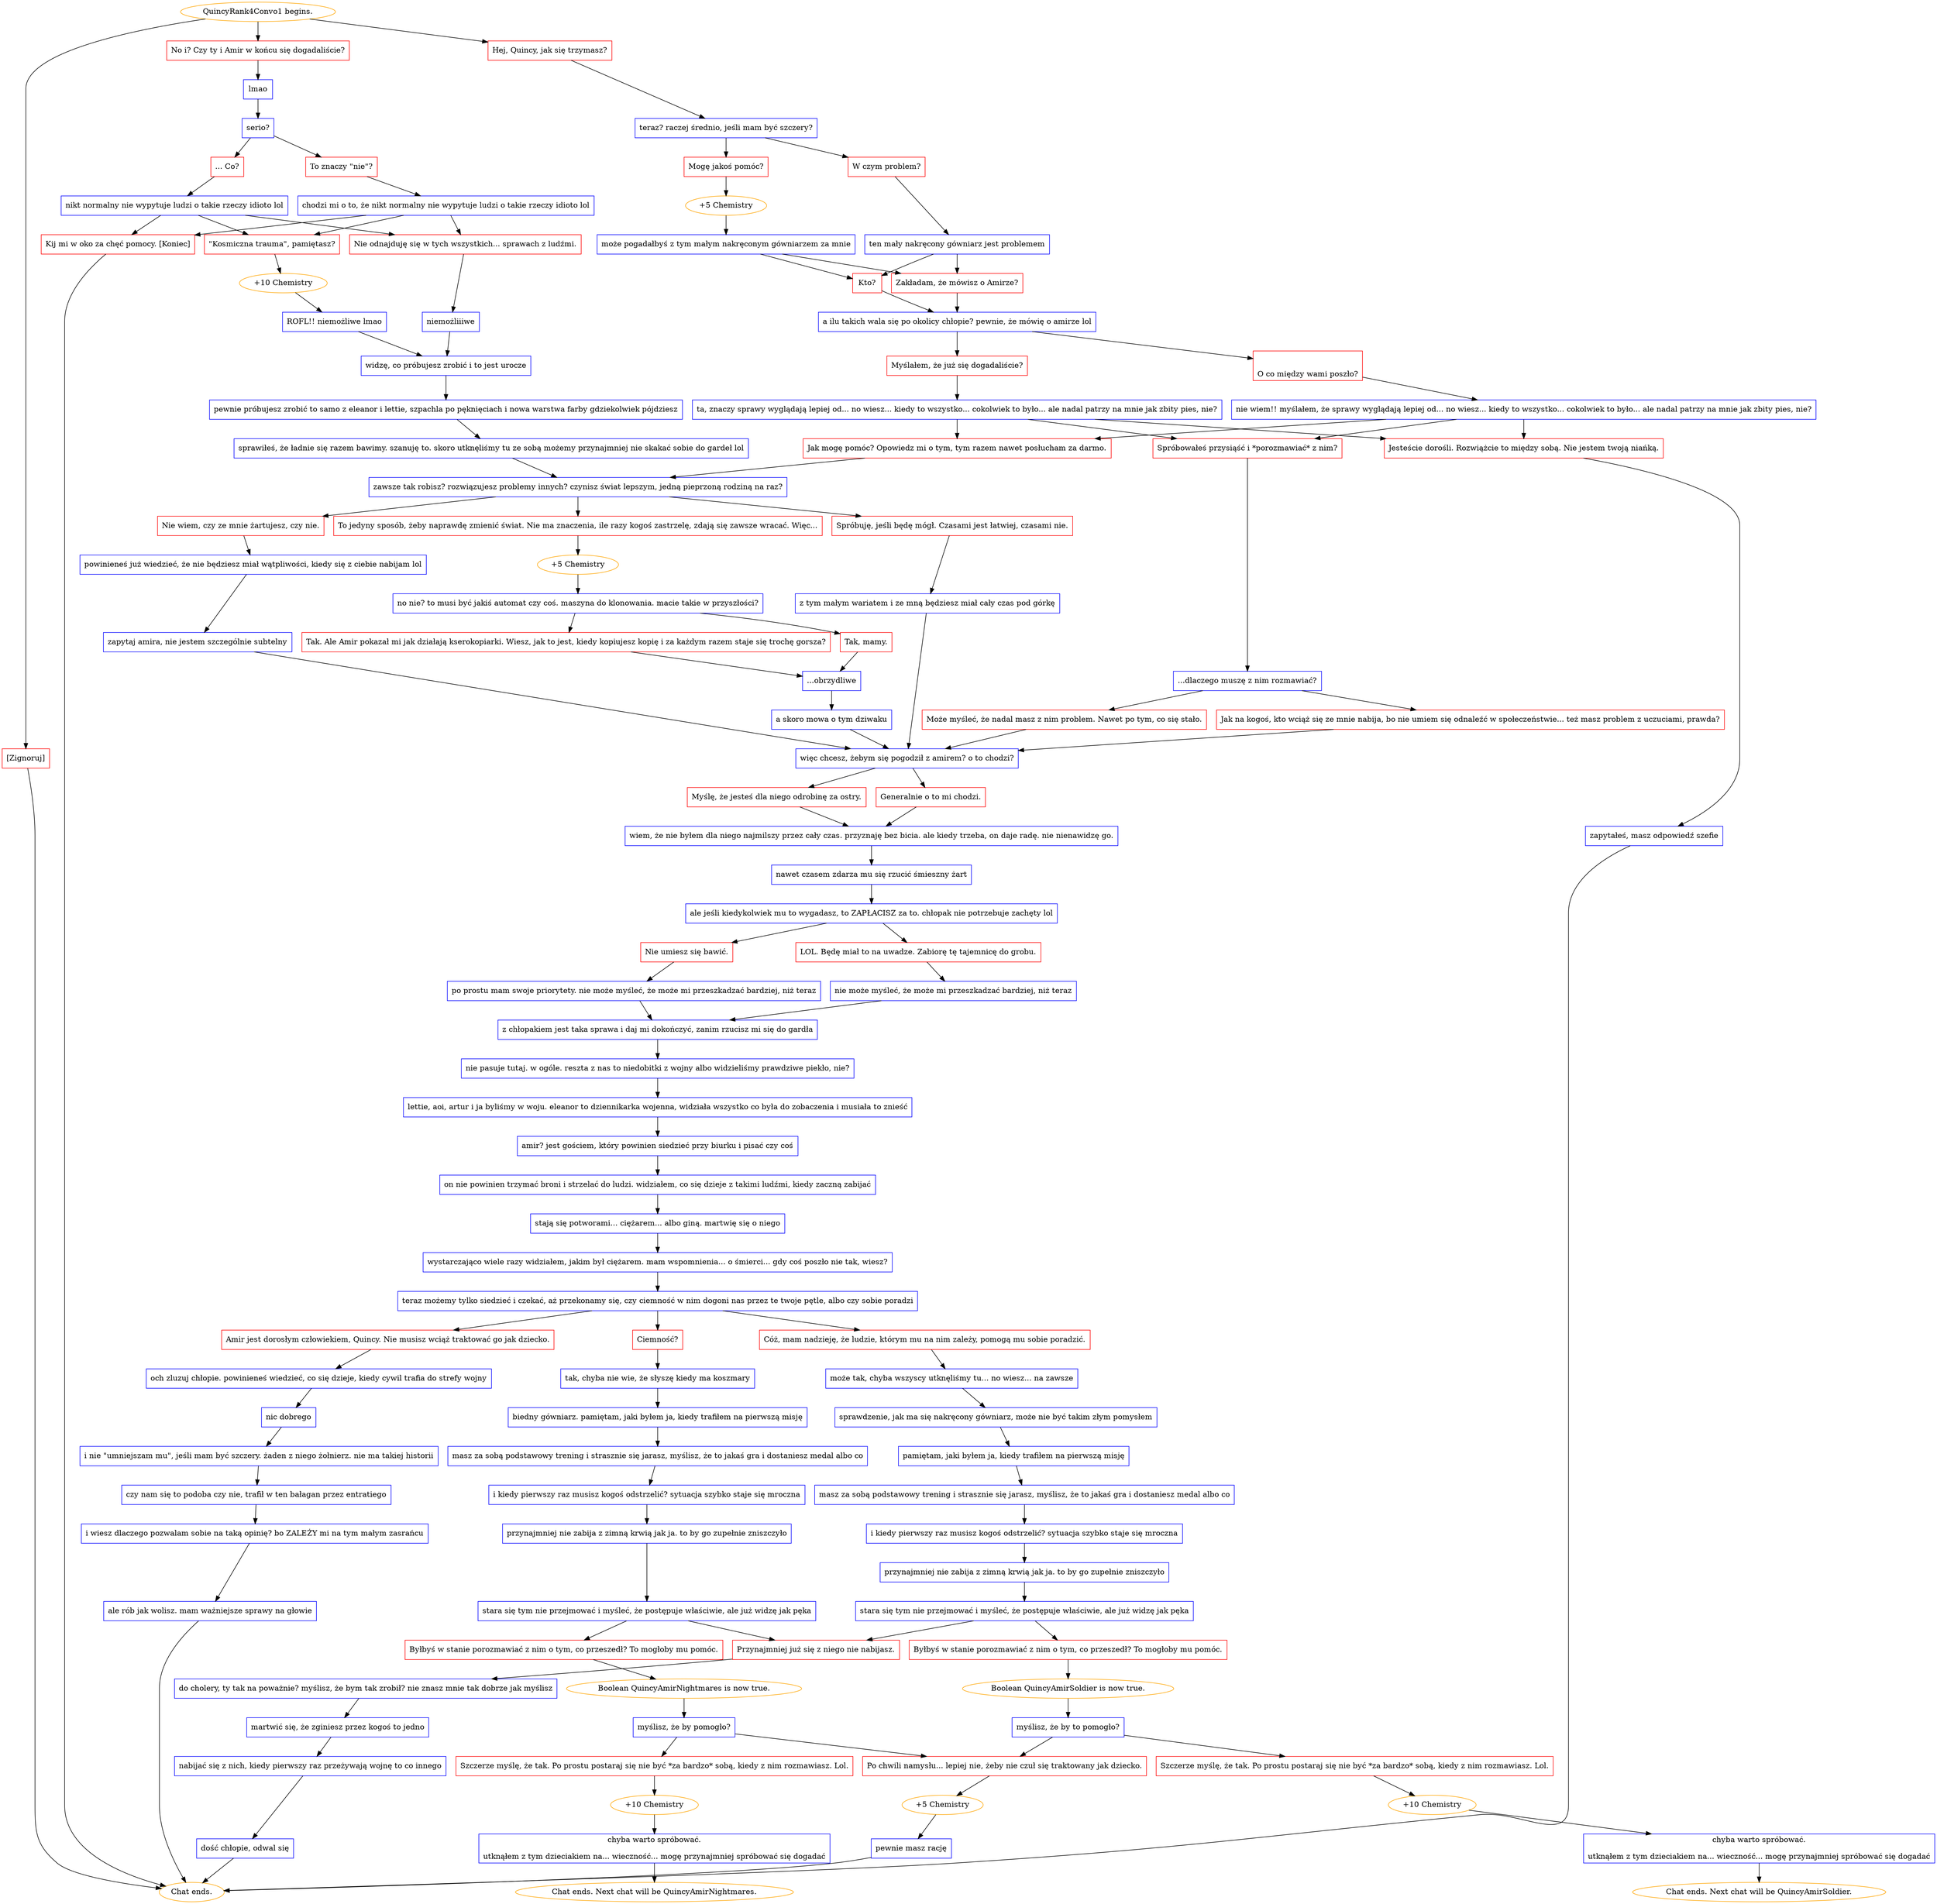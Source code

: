digraph {
	"QuincyRank4Convo1 begins." [color=orange];
		"QuincyRank4Convo1 begins." -> j3047397873;
		"QuincyRank4Convo1 begins." -> j173974488;
		"QuincyRank4Convo1 begins." -> j3674632450;
	j3047397873 [label="Hej, Quincy, jak się trzymasz?",shape=box,color=red];
		j3047397873 -> j3881877630;
	j173974488 [label="No i? Czy ty i Amir w końcu się dogadaliście?",shape=box,color=red];
		j173974488 -> j4191050593;
	j3674632450 [label="[Zignoruj]",shape=box,color=red];
		j3674632450 -> "Chat ends.";
	j3881877630 [label="teraz? raczej średnio, jeśli mam być szczery?",shape=box,color=blue];
		j3881877630 -> j1119663855;
		j3881877630 -> j4186080523;
	j4191050593 [label="lmao",shape=box,color=blue];
		j4191050593 -> j994131449;
	"Chat ends." [color=orange];
	j1119663855 [label="W czym problem?",shape=box,color=red];
		j1119663855 -> j1126021808;
	j4186080523 [label="Mogę jakoś pomóc?",shape=box,color=red];
		j4186080523 -> j3448707145;
	j994131449 [label="serio?",shape=box,color=blue];
		j994131449 -> j2545991064;
		j994131449 -> j3967655892;
	j1126021808 [label="ten mały nakręcony gówniarz jest problemem",shape=box,color=blue];
		j1126021808 -> j468319281;
		j1126021808 -> j2474281621;
	j3448707145 [label="+5 Chemistry",color=orange];
		j3448707145 -> j3303231072;
	j2545991064 [label="... Co?",shape=box,color=red];
		j2545991064 -> j1336583444;
	j3967655892 [label="To znaczy \"nie\"?",shape=box,color=red];
		j3967655892 -> j1685786673;
	j468319281 [label="Zakładam, że mówisz o Amirze?",shape=box,color=red];
		j468319281 -> j543899400;
	j2474281621 [label="Kto?",shape=box,color=red];
		j2474281621 -> j543899400;
	j3303231072 [label="może pogadałbyś z tym małym nakręconym gówniarzem za mnie",shape=box,color=blue];
		j3303231072 -> j468319281;
		j3303231072 -> j2474281621;
	j1336583444 [label="nikt normalny nie wypytuje ludzi o takie rzeczy idioto lol",shape=box,color=blue];
		j1336583444 -> j2862765950;
		j1336583444 -> j214863697;
		j1336583444 -> j2704205209;
	j1685786673 [label="chodzi mi o to, że nikt normalny nie wypytuje ludzi o takie rzeczy idioto lol",shape=box,color=blue];
		j1685786673 -> j2862765950;
		j1685786673 -> j214863697;
		j1685786673 -> j2704205209;
	j543899400 [label="a ilu takich wala się po okolicy chłopie? pewnie, że mówię o amirze lol",shape=box,color=blue];
		j543899400 -> j3757572688;
		j543899400 -> j268891767;
	j2862765950 [label="Nie odnajduję się w tych wszystkich... sprawach z ludźmi.",shape=box,color=red];
		j2862765950 -> j3196678534;
	j214863697 [label="\"Kosmiczna trauma\", pamiętasz?",shape=box,color=red];
		j214863697 -> j2338876517;
	j2704205209 [label="Kij mi w oko za chęć pomocy. [Koniec]",shape=box,color=red];
		j2704205209 -> "Chat ends.";
	j3757572688 [label="Myślałem, że już się dogadaliście?",shape=box,color=red];
		j3757572688 -> j1652027401;
	j268891767 [label="
O co między wami poszło?",shape=box,color=red];
		j268891767 -> j425679229;
	j3196678534 [label="niemożliiiwe",shape=box,color=blue];
		j3196678534 -> j2804285098;
	j2338876517 [label="+10 Chemistry",color=orange];
		j2338876517 -> j2155356984;
	j1652027401 [label="ta, znaczy sprawy wyglądają lepiej od... no wiesz... kiedy to wszystko... cokolwiek to było... ale nadal patrzy na mnie jak zbity pies, nie?",shape=box,color=blue];
		j1652027401 -> j1018551327;
		j1652027401 -> j518549590;
		j1652027401 -> j747965837;
	j425679229 [label="nie wiem!! myślałem, że sprawy wyglądają lepiej od... no wiesz... kiedy to wszystko... cokolwiek to było... ale nadal patrzy na mnie jak zbity pies, nie?",shape=box,color=blue];
		j425679229 -> j1018551327;
		j425679229 -> j518549590;
		j425679229 -> j747965837;
	j2804285098 [label="widzę, co próbujesz zrobić i to jest urocze",shape=box,color=blue];
		j2804285098 -> j357872014;
	j2155356984 [label="ROFL!! niemożliwe lmao",shape=box,color=blue];
		j2155356984 -> j2804285098;
	j1018551327 [label="Spróbowałeś przysiąść i *porozmawiać* z nim?",shape=box,color=red];
		j1018551327 -> j3737244990;
	j518549590 [label="Jesteście dorośli. Rozwiążcie to między sobą. Nie jestem twoją niańką.",shape=box,color=red];
		j518549590 -> j1959685924;
	j747965837 [label="Jak mogę pomóc? Opowiedz mi o tym, tym razem nawet posłucham za darmo.",shape=box,color=red];
		j747965837 -> j3802994727;
	j357872014 [label="pewnie próbujesz zrobić to samo z eleanor i lettie, szpachla po pęknięciach i nowa warstwa farby gdziekolwiek pójdziesz",shape=box,color=blue];
		j357872014 -> j110543076;
	j3737244990 [label="...dlaczego muszę z nim rozmawiać?",shape=box,color=blue];
		j3737244990 -> j2705612261;
		j3737244990 -> j2475406325;
	j1959685924 [label="zapytałeś, masz odpowiedź szefie",shape=box,color=blue];
		j1959685924 -> "Chat ends.";
	j3802994727 [label="zawsze tak robisz? rozwiązujesz problemy innych? czynisz świat lepszym, jedną pieprzoną rodziną na raz?",shape=box,color=blue];
		j3802994727 -> j1204316271;
		j3802994727 -> j677796859;
		j3802994727 -> j941518167;
	j110543076 [label="sprawiłeś, że ładnie się razem bawimy. szanuję to. skoro utknęliśmy tu ze sobą możemy przynajmniej nie skakać sobie do gardeł lol",shape=box,color=blue];
		j110543076 -> j3802994727;
	j2705612261 [label="Może myśleć, że nadal masz z nim problem. Nawet po tym, co się stało.",shape=box,color=red];
		j2705612261 -> j2657052275;
	j2475406325 [label="Jak na kogoś, kto wciąż się ze mnie nabija, bo nie umiem się odnaleźć w społeczeństwie... też masz problem z uczuciami, prawda?",shape=box,color=red];
		j2475406325 -> j2657052275;
	j1204316271 [label="Spróbuję, jeśli będę mógł. Czasami jest łatwiej, czasami nie.",shape=box,color=red];
		j1204316271 -> j1707066049;
	j677796859 [label="Nie wiem, czy ze mnie żartujesz, czy nie.",shape=box,color=red];
		j677796859 -> j1885859234;
	j941518167 [label="To jedyny sposób, żeby naprawdę zmienić świat. Nie ma znaczenia, ile razy kogoś zastrzelę, zdają się zawsze wracać. Więc...",shape=box,color=red];
		j941518167 -> j1593961820;
	j2657052275 [label="więc chcesz, żebym się pogodził z amirem? o to chodzi?",shape=box,color=blue];
		j2657052275 -> j3605270114;
		j2657052275 -> j353394617;
	j1707066049 [label="z tym małym wariatem i ze mną będziesz miał cały czas pod górkę",shape=box,color=blue];
		j1707066049 -> j2657052275;
	j1885859234 [label="powinieneś już wiedzieć, że nie będziesz miał wątpliwości, kiedy się z ciebie nabijam lol",shape=box,color=blue];
		j1885859234 -> j564466150;
	j1593961820 [label="+5 Chemistry",color=orange];
		j1593961820 -> j1364674048;
	j3605270114 [label="Generalnie o to mi chodzi.",shape=box,color=red];
		j3605270114 -> j3647852244;
	j353394617 [label="Myślę, że jesteś dla niego odrobinę za ostry.",shape=box,color=red];
		j353394617 -> j3647852244;
	j564466150 [label="zapytaj amira, nie jestem szczególnie subtelny",shape=box,color=blue];
		j564466150 -> j2657052275;
	j1364674048 [label="no nie? to musi być jakiś automat czy coś. maszyna do klonowania. macie takie w przyszłości?",shape=box,color=blue];
		j1364674048 -> j1045565315;
		j1364674048 -> j1308653663;
	j3647852244 [label="wiem, że nie byłem dla niego najmilszy przez cały czas. przyznaję bez bicia. ale kiedy trzeba, on daje radę. nie nienawidzę go.",shape=box,color=blue];
		j3647852244 -> j3938446220;
	j1045565315 [label="Tak. Ale Amir pokazał mi jak działają kserokopiarki. Wiesz, jak to jest, kiedy kopiujesz kopię i za każdym razem staje się trochę gorsza?",shape=box,color=red];
		j1045565315 -> j2745699043;
	j1308653663 [label="Tak, mamy.",shape=box,color=red];
		j1308653663 -> j2745699043;
	j3938446220 [label="nawet czasem zdarza mu się rzucić śmieszny żart",shape=box,color=blue];
		j3938446220 -> j3102656346;
	j2745699043 [label="...obrzydliwe",shape=box,color=blue];
		j2745699043 -> j883791475;
	j3102656346 [label="ale jeśli kiedykolwiek mu to wygadasz, to ZAPŁACISZ za to. chłopak nie potrzebuje zachęty lol",shape=box,color=blue];
		j3102656346 -> j789069114;
		j3102656346 -> j2552069264;
	j883791475 [label="a skoro mowa o tym dziwaku",shape=box,color=blue];
		j883791475 -> j2657052275;
	j789069114 [label="LOL. Będę miał to na uwadze. Zabiorę tę tajemnicę do grobu.",shape=box,color=red];
		j789069114 -> j2521550272;
	j2552069264 [label="Nie umiesz się bawić.",shape=box,color=red];
		j2552069264 -> j1182999603;
	j2521550272 [label="nie może myśleć, że może mi przeszkadzać bardziej, niż teraz",shape=box,color=blue];
		j2521550272 -> j4160608863;
	j1182999603 [label="po prostu mam swoje priorytety. nie może myśleć, że może mi przeszkadzać bardziej, niż teraz",shape=box,color=blue];
		j1182999603 -> j4160608863;
	j4160608863 [label="z chłopakiem jest taka sprawa i daj mi dokończyć, zanim rzucisz mi się do gardła",shape=box,color=blue];
		j4160608863 -> j3177199881;
	j3177199881 [label="nie pasuje tutaj. w ogóle. reszta z nas to niedobitki z wojny albo widzieliśmy prawdziwe piekło, nie?",shape=box,color=blue];
		j3177199881 -> j906884234;
	j906884234 [label="lettie, aoi, artur i ja byliśmy w woju. eleanor to dziennikarka wojenna, widziała wszystko co była do zobaczenia i musiała to znieść",shape=box,color=blue];
		j906884234 -> j3902088449;
	j3902088449 [label="amir? jest gościem, który powinien siedzieć przy biurku i pisać czy coś",shape=box,color=blue];
		j3902088449 -> j892561498;
	j892561498 [label="on nie powinien trzymać broni i strzelać do ludzi. widziałem, co się dzieje z takimi ludźmi, kiedy zaczną zabijać",shape=box,color=blue];
		j892561498 -> j3489710182;
	j3489710182 [label="stają się potworami... ciężarem... albo giną. martwię się o niego",shape=box,color=blue];
		j3489710182 -> j1029909737;
	j1029909737 [label="wystarczająco wiele razy widziałem, jakim był ciężarem. mam wspomnienia... o śmierci... gdy coś poszło nie tak, wiesz?",shape=box,color=blue];
		j1029909737 -> j3125770636;
	j3125770636 [label="teraz możemy tylko siedzieć i czekać, aż przekonamy się, czy ciemność w nim dogoni nas przez te twoje pętle, albo czy sobie poradzi",shape=box,color=blue];
		j3125770636 -> j60720245;
		j3125770636 -> j442409865;
		j3125770636 -> j1982057633;
	j60720245 [label="Cóż, mam nadzieję, że ludzie, którym mu na nim zależy, pomogą mu sobie poradzić.",shape=box,color=red];
		j60720245 -> j304412597;
	j442409865 [label="Ciemność?",shape=box,color=red];
		j442409865 -> j2804265326;
	j1982057633 [label="Amir jest dorosłym człowiekiem, Quincy. Nie musisz wciąż traktować go jak dziecko.",shape=box,color=red];
		j1982057633 -> j2380904545;
	j304412597 [label="może tak, chyba wszyscy utknęliśmy tu... no wiesz... na zawsze",shape=box,color=blue];
		j304412597 -> j1756856705;
	j2804265326 [label="tak, chyba nie wie, że słyszę kiedy ma koszmary",shape=box,color=blue];
		j2804265326 -> j1926076384;
	j2380904545 [label="och zluzuj chłopie. powinieneś wiedzieć, co się dzieje, kiedy cywil trafia do strefy wojny",shape=box,color=blue];
		j2380904545 -> j615173929;
	j1756856705 [label="sprawdzenie, jak ma się nakręcony gówniarz, może nie być takim złym pomysłem",shape=box,color=blue];
		j1756856705 -> j2491359505;
	j1926076384 [label="biedny gówniarz. pamiętam, jaki byłem ja, kiedy trafiłem na pierwszą misję",shape=box,color=blue];
		j1926076384 -> j2383820832;
	j615173929 [label="nic dobrego",shape=box,color=blue];
		j615173929 -> j2877711329;
	j2491359505 [label="pamiętam, jaki byłem ja, kiedy trafiłem na pierwszą misję",shape=box,color=blue];
		j2491359505 -> j2891256580;
	j2383820832 [label="masz za sobą podstawowy trening i strasznie się jarasz, myślisz, że to jakaś gra i dostaniesz medal albo co",shape=box,color=blue];
		j2383820832 -> j522954802;
	j2877711329 [label="i nie \"umniejszam mu\", jeśli mam być szczery. żaden z niego żołnierz. nie ma takiej historii",shape=box,color=blue];
		j2877711329 -> j3527916525;
	j2891256580 [label="masz za sobą podstawowy trening i strasznie się jarasz, myślisz, że to jakaś gra i dostaniesz medal albo co",shape=box,color=blue];
		j2891256580 -> j2479378033;
	j522954802 [label="i kiedy pierwszy raz musisz kogoś odstrzelić? sytuacja szybko staje się mroczna",shape=box,color=blue];
		j522954802 -> j4171765012;
	j3527916525 [label="czy nam się to podoba czy nie, trafił w ten bałagan przez entratiego",shape=box,color=blue];
		j3527916525 -> j2830582258;
	j2479378033 [label="i kiedy pierwszy raz musisz kogoś odstrzelić? sytuacja szybko staje się mroczna",shape=box,color=blue];
		j2479378033 -> j3092420457;
	j4171765012 [label="przynajmniej nie zabija z zimną krwią jak ja. to by go zupełnie zniszczyło",shape=box,color=blue];
		j4171765012 -> j1581513505;
	j2830582258 [label="i wiesz dlaczego pozwalam sobie na taką opinię? bo ZALEŻY mi na tym małym zasrańcu",shape=box,color=blue];
		j2830582258 -> j2156281381;
	j3092420457 [label="przynajmniej nie zabija z zimną krwią jak ja. to by go zupełnie zniszczyło",shape=box,color=blue];
		j3092420457 -> j3797257349;
	j1581513505 [label="stara się tym nie przejmować i myśleć, że postępuje właściwie, ale już widzę jak pęka",shape=box,color=blue];
		j1581513505 -> j686477245;
		j1581513505 -> j4050097294;
	j2156281381 [label="ale rób jak wolisz. mam ważniejsze sprawy na głowie",shape=box,color=blue];
		j2156281381 -> "Chat ends.";
	j3797257349 [label="stara się tym nie przejmować i myśleć, że postępuje właściwie, ale już widzę jak pęka",shape=box,color=blue];
		j3797257349 -> j1786663685;
		j3797257349 -> j4050097294;
	j686477245 [label="Byłbyś w stanie porozmawiać z nim o tym, co przeszedł? To mogłoby mu pomóc.",shape=box,color=red];
		j686477245 -> j2090343586;
	j4050097294 [label="Przynajmniej już się z niego nie nabijasz.",shape=box,color=red];
		j4050097294 -> j2482480582;
	j1786663685 [label="Byłbyś w stanie porozmawiać z nim o tym, co przeszedł? To mogłoby mu pomóc.",shape=box,color=red];
		j1786663685 -> j1391998009;
	j2090343586 [label="Boolean QuincyAmirNightmares is now true.",color=orange];
		j2090343586 -> j3383494197;
	j2482480582 [label="do cholery, ty tak na poważnie? myślisz, że bym tak zrobił? nie znasz mnie tak dobrze jak myślisz",shape=box,color=blue];
		j2482480582 -> j2264889521;
	j1391998009 [label="Boolean QuincyAmirSoldier is now true.",color=orange];
		j1391998009 -> j3637273077;
	j3383494197 [label="myślisz, że by pomogło?",shape=box,color=blue];
		j3383494197 -> j289916228;
		j3383494197 -> j3901859707;
	j2264889521 [label="martwić się, że zginiesz przez kogoś to jedno",shape=box,color=blue];
		j2264889521 -> j371551371;
	j3637273077 [label="myślisz, że by to pomogło?",shape=box,color=blue];
		j3637273077 -> j3628814019;
		j3637273077 -> j3901859707;
	j289916228 [label="Szczerze myślę, że tak. Po prostu postaraj się nie być *za bardzo* sobą, kiedy z nim rozmawiasz. Lol.",shape=box,color=red];
		j289916228 -> j3517964798;
	j3901859707 [label="Po chwili namysłu... lepiej nie, żeby nie czuł się traktowany jak dziecko.",shape=box,color=red];
		j3901859707 -> j1628010293;
	j371551371 [label="nabijać się z nich, kiedy pierwszy raz przeżywają wojnę to co innego",shape=box,color=blue];
		j371551371 -> j3390976180;
	j3628814019 [label="Szczerze myślę, że tak. Po prostu postaraj się nie być *za bardzo* sobą, kiedy z nim rozmawiasz. Lol.",shape=box,color=red];
		j3628814019 -> j1122943258;
	j3517964798 [label="+10 Chemistry",color=orange];
		j3517964798 -> j1060728020;
	j1628010293 [label="+5 Chemistry",color=orange];
		j1628010293 -> j4087168996;
	j3390976180 [label="dość chłopie, odwal się",shape=box,color=blue];
		j3390976180 -> "Chat ends.";
	j1122943258 [label="+10 Chemistry",color=orange];
		j1122943258 -> j3065892969;
	j1060728020 [label="chyba warto spróbować.
utknąłem z tym dzieciakiem na... wieczność... mogę przynajmniej spróbować się dogadać",shape=box,color=blue];
		j1060728020 -> "Chat ends. Next chat will be QuincyAmirNightmares.";
	j4087168996 [label="pewnie masz rację",shape=box,color=blue];
		j4087168996 -> "Chat ends.";
	j3065892969 [label="chyba warto spróbować.
utknąłem z tym dzieciakiem na... wieczność... mogę przynajmniej spróbować się dogadać",shape=box,color=blue];
		j3065892969 -> "Chat ends. Next chat will be QuincyAmirSoldier.";
	"Chat ends. Next chat will be QuincyAmirNightmares." [color=orange];
	"Chat ends. Next chat will be QuincyAmirSoldier." [color=orange];
}
